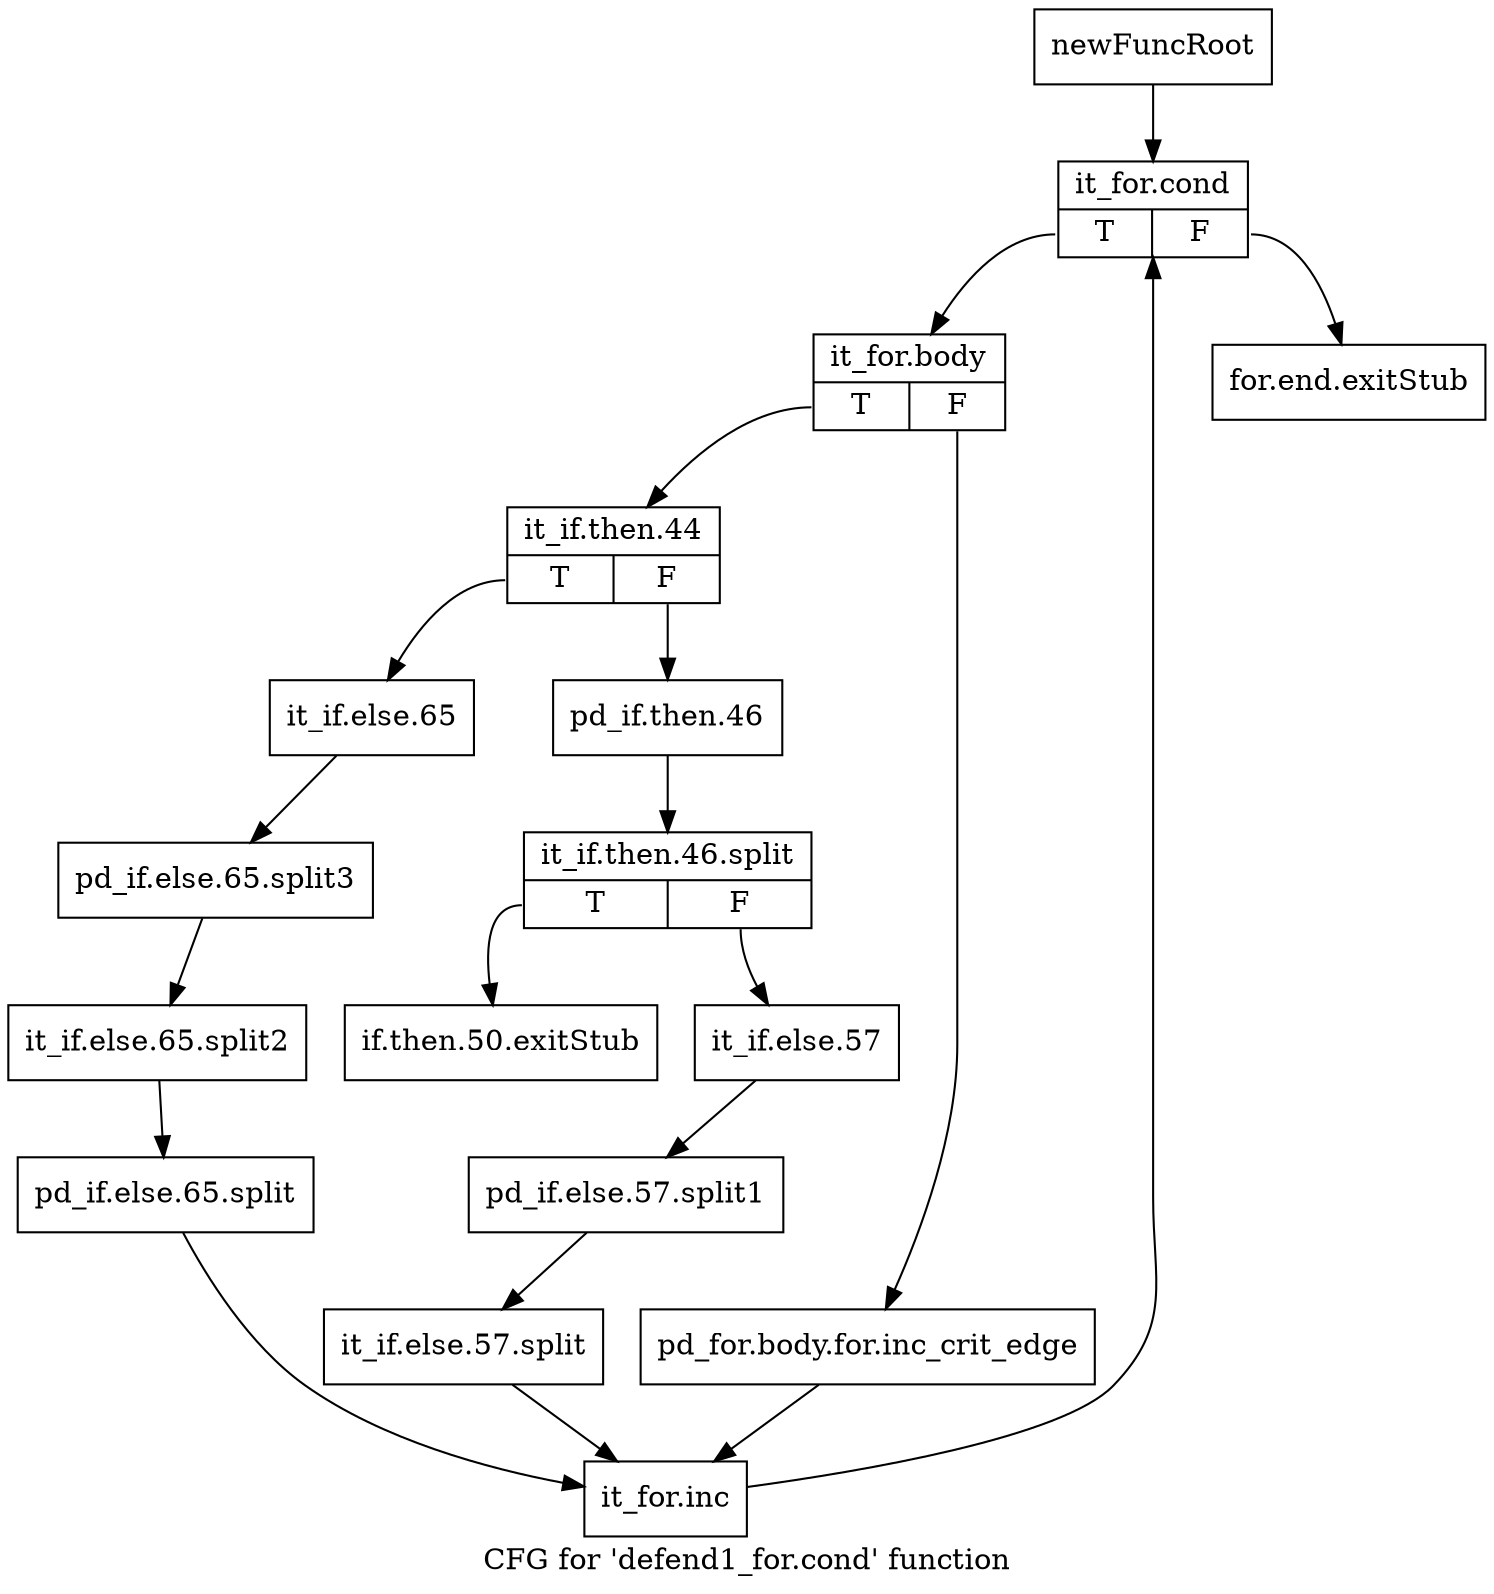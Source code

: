 digraph "CFG for 'defend1_for.cond' function" {
	label="CFG for 'defend1_for.cond' function";

	Node0x4406e60 [shape=record,label="{newFuncRoot}"];
	Node0x4406e60 -> Node0x4406f50;
	Node0x4406eb0 [shape=record,label="{for.end.exitStub}"];
	Node0x4406f00 [shape=record,label="{if.then.50.exitStub}"];
	Node0x4406f50 [shape=record,label="{it_for.cond|{<s0>T|<s1>F}}"];
	Node0x4406f50:s0 -> Node0x4406fa0;
	Node0x4406f50:s1 -> Node0x4406eb0;
	Node0x4406fa0 [shape=record,label="{it_for.body|{<s0>T|<s1>F}}"];
	Node0x4406fa0:s0 -> Node0x4407040;
	Node0x4406fa0:s1 -> Node0x4406ff0;
	Node0x4406ff0 [shape=record,label="{pd_for.body.for.inc_crit_edge}"];
	Node0x4406ff0 -> Node0x4407180;
	Node0x4407040 [shape=record,label="{it_if.then.44|{<s0>T|<s1>F}}"];
	Node0x4407040:s0 -> Node0x4407130;
	Node0x4407040:s1 -> Node0x4407090;
	Node0x4407090 [shape=record,label="{pd_if.then.46}"];
	Node0x4407090 -> Node0x50eea20;
	Node0x50eea20 [shape=record,label="{it_if.then.46.split|{<s0>T|<s1>F}}"];
	Node0x50eea20:s0 -> Node0x4406f00;
	Node0x50eea20:s1 -> Node0x44070e0;
	Node0x44070e0 [shape=record,label="{it_if.else.57}"];
	Node0x44070e0 -> Node0x50d5b40;
	Node0x50d5b40 [shape=record,label="{pd_if.else.57.split1}"];
	Node0x50d5b40 -> Node0x5384bb0;
	Node0x5384bb0 [shape=record,label="{it_if.else.57.split}"];
	Node0x5384bb0 -> Node0x4407180;
	Node0x4407130 [shape=record,label="{it_if.else.65}"];
	Node0x4407130 -> Node0x5112fb0;
	Node0x5112fb0 [shape=record,label="{pd_if.else.65.split3}"];
	Node0x5112fb0 -> Node0x53937e0;
	Node0x53937e0 [shape=record,label="{it_if.else.65.split2}"];
	Node0x53937e0 -> Node0x514d740;
	Node0x514d740 [shape=record,label="{pd_if.else.65.split}"];
	Node0x514d740 -> Node0x4407180;
	Node0x4407180 [shape=record,label="{it_for.inc}"];
	Node0x4407180 -> Node0x4406f50;
}

